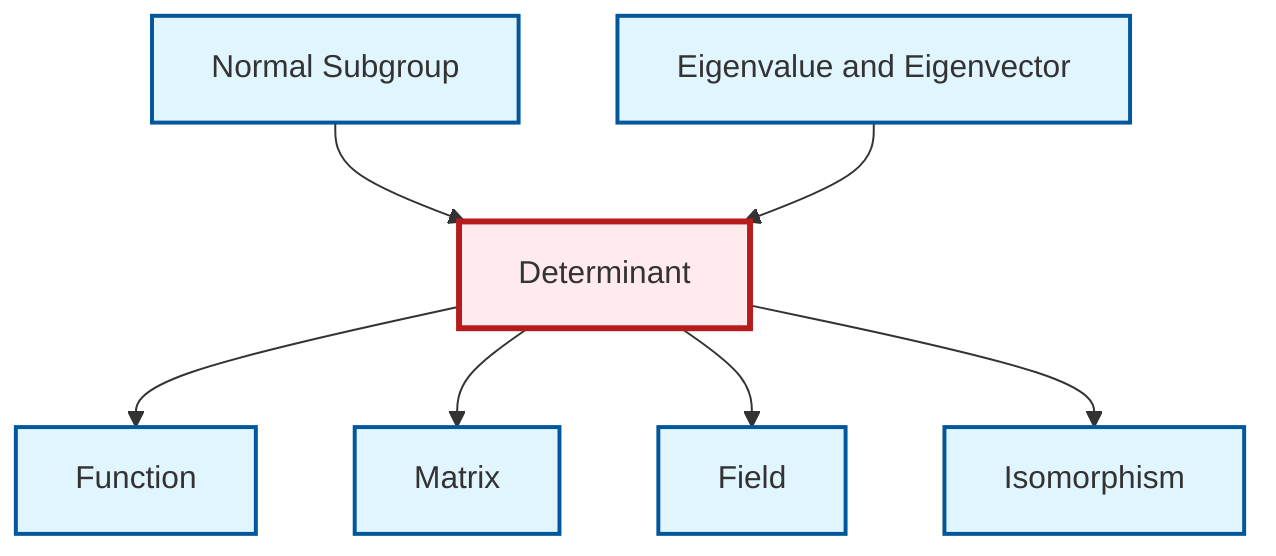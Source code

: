 graph TD
    classDef definition fill:#e1f5fe,stroke:#01579b,stroke-width:2px
    classDef theorem fill:#f3e5f5,stroke:#4a148c,stroke-width:2px
    classDef axiom fill:#fff3e0,stroke:#e65100,stroke-width:2px
    classDef example fill:#e8f5e9,stroke:#1b5e20,stroke-width:2px
    classDef current fill:#ffebee,stroke:#b71c1c,stroke-width:3px
    def-eigenvalue-eigenvector["Eigenvalue and Eigenvector"]:::definition
    def-function["Function"]:::definition
    def-matrix["Matrix"]:::definition
    def-normal-subgroup["Normal Subgroup"]:::definition
    def-determinant["Determinant"]:::definition
    def-field["Field"]:::definition
    def-isomorphism["Isomorphism"]:::definition
    def-determinant --> def-function
    def-normal-subgroup --> def-determinant
    def-eigenvalue-eigenvector --> def-determinant
    def-determinant --> def-matrix
    def-determinant --> def-field
    def-determinant --> def-isomorphism
    class def-determinant current